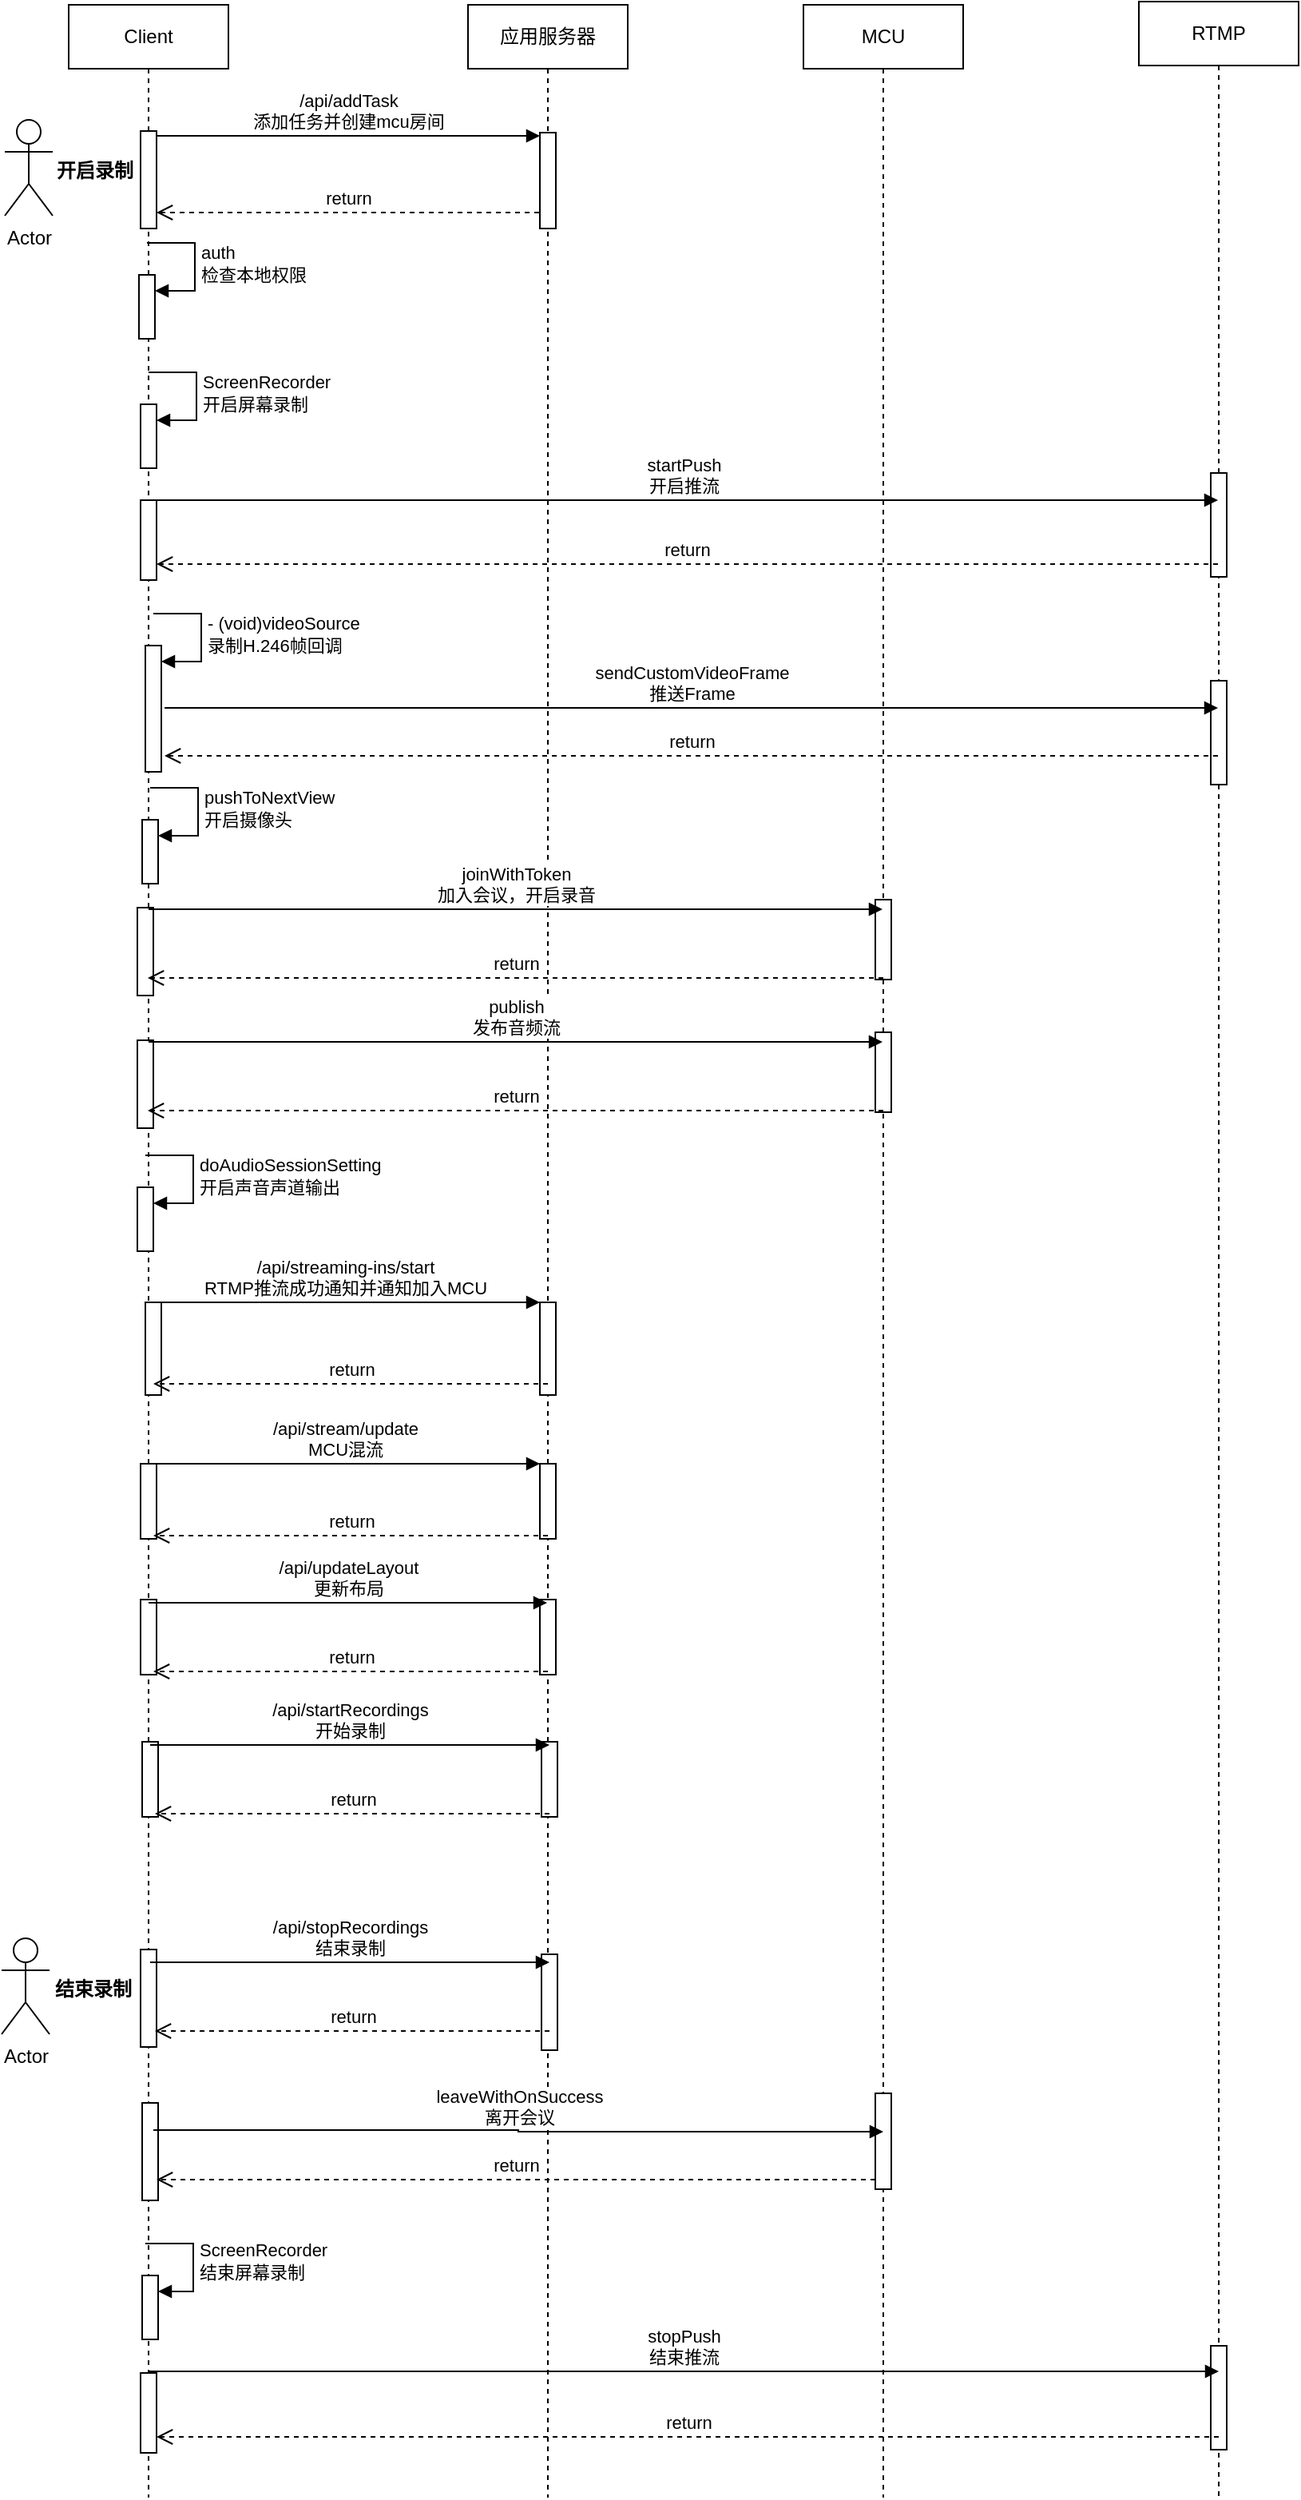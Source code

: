 <mxfile version="20.8.23" type="github">
  <diagram name="第 1 页" id="3knQd7_0YnTqYWBn_riS">
    <mxGraphModel dx="1234" dy="811" grid="1" gridSize="10" guides="1" tooltips="1" connect="1" arrows="1" fold="1" page="1" pageScale="1" pageWidth="827" pageHeight="1169" math="0" shadow="0">
      <root>
        <mxCell id="0" />
        <mxCell id="1" parent="0" />
        <mxCell id="4Auk5r_xnTWkd683R-m--1" value="Client" style="shape=umlLifeline;perimeter=lifelinePerimeter;whiteSpace=wrap;html=1;container=1;dropTarget=0;collapsible=0;recursiveResize=0;outlineConnect=0;portConstraint=eastwest;newEdgeStyle={&quot;edgeStyle&quot;:&quot;elbowEdgeStyle&quot;,&quot;elbow&quot;:&quot;vertical&quot;,&quot;curved&quot;:0,&quot;rounded&quot;:0};" vertex="1" parent="1">
          <mxGeometry x="100" y="40" width="100" height="1560" as="geometry" />
        </mxCell>
        <mxCell id="4Auk5r_xnTWkd683R-m--10" value="" style="html=1;points=[];perimeter=orthogonalPerimeter;outlineConnect=0;targetShapes=umlLifeline;portConstraint=eastwest;newEdgeStyle={&quot;edgeStyle&quot;:&quot;elbowEdgeStyle&quot;,&quot;elbow&quot;:&quot;vertical&quot;,&quot;curved&quot;:0,&quot;rounded&quot;:0};" vertex="1" parent="4Auk5r_xnTWkd683R-m--1">
          <mxGeometry x="45" y="79" width="10" height="61" as="geometry" />
        </mxCell>
        <mxCell id="4Auk5r_xnTWkd683R-m--19" value="" style="html=1;points=[];perimeter=orthogonalPerimeter;outlineConnect=0;targetShapes=umlLifeline;portConstraint=eastwest;newEdgeStyle={&quot;edgeStyle&quot;:&quot;elbowEdgeStyle&quot;,&quot;elbow&quot;:&quot;vertical&quot;,&quot;curved&quot;:0,&quot;rounded&quot;:0};" vertex="1" parent="4Auk5r_xnTWkd683R-m--1">
          <mxGeometry x="44" y="169" width="10" height="40" as="geometry" />
        </mxCell>
        <mxCell id="4Auk5r_xnTWkd683R-m--20" value="auth&lt;br&gt;检查本地权限" style="html=1;align=left;spacingLeft=2;endArrow=block;rounded=0;edgeStyle=orthogonalEdgeStyle;curved=0;rounded=0;" edge="1" target="4Auk5r_xnTWkd683R-m--19" parent="4Auk5r_xnTWkd683R-m--1">
          <mxGeometry relative="1" as="geometry">
            <mxPoint x="49" y="149" as="sourcePoint" />
            <Array as="points">
              <mxPoint x="79" y="179" />
            </Array>
          </mxGeometry>
        </mxCell>
        <mxCell id="4Auk5r_xnTWkd683R-m--24" value="" style="html=1;points=[];perimeter=orthogonalPerimeter;outlineConnect=0;targetShapes=umlLifeline;portConstraint=eastwest;newEdgeStyle={&quot;edgeStyle&quot;:&quot;elbowEdgeStyle&quot;,&quot;elbow&quot;:&quot;vertical&quot;,&quot;curved&quot;:0,&quot;rounded&quot;:0};" vertex="1" parent="4Auk5r_xnTWkd683R-m--1">
          <mxGeometry x="45" y="250" width="10" height="40" as="geometry" />
        </mxCell>
        <mxCell id="4Auk5r_xnTWkd683R-m--25" value="ScreenRecorder&lt;br&gt;开启屏幕录制" style="html=1;align=left;spacingLeft=2;endArrow=block;rounded=0;edgeStyle=orthogonalEdgeStyle;curved=0;rounded=0;" edge="1" target="4Auk5r_xnTWkd683R-m--24" parent="4Auk5r_xnTWkd683R-m--1">
          <mxGeometry relative="1" as="geometry">
            <mxPoint x="50" y="230" as="sourcePoint" />
            <Array as="points">
              <mxPoint x="80" y="260" />
            </Array>
          </mxGeometry>
        </mxCell>
        <mxCell id="4Auk5r_xnTWkd683R-m--26" value="" style="html=1;points=[];perimeter=orthogonalPerimeter;outlineConnect=0;targetShapes=umlLifeline;portConstraint=eastwest;newEdgeStyle={&quot;edgeStyle&quot;:&quot;elbowEdgeStyle&quot;,&quot;elbow&quot;:&quot;vertical&quot;,&quot;curved&quot;:0,&quot;rounded&quot;:0};" vertex="1" parent="4Auk5r_xnTWkd683R-m--1">
          <mxGeometry x="45" y="310" width="10" height="50" as="geometry" />
        </mxCell>
        <mxCell id="4Auk5r_xnTWkd683R-m--35" value="" style="html=1;points=[];perimeter=orthogonalPerimeter;outlineConnect=0;targetShapes=umlLifeline;portConstraint=eastwest;newEdgeStyle={&quot;edgeStyle&quot;:&quot;elbowEdgeStyle&quot;,&quot;elbow&quot;:&quot;vertical&quot;,&quot;curved&quot;:0,&quot;rounded&quot;:0};" vertex="1" parent="4Auk5r_xnTWkd683R-m--1">
          <mxGeometry x="48" y="401" width="10" height="79" as="geometry" />
        </mxCell>
        <mxCell id="4Auk5r_xnTWkd683R-m--36" value="- (void)videoSource&lt;br&gt;录制H.246帧回调" style="html=1;align=left;spacingLeft=2;endArrow=block;rounded=0;edgeStyle=orthogonalEdgeStyle;curved=0;rounded=0;" edge="1" target="4Auk5r_xnTWkd683R-m--35" parent="4Auk5r_xnTWkd683R-m--1">
          <mxGeometry relative="1" as="geometry">
            <mxPoint x="53" y="381" as="sourcePoint" />
            <Array as="points">
              <mxPoint x="83" y="411" />
            </Array>
          </mxGeometry>
        </mxCell>
        <mxCell id="4Auk5r_xnTWkd683R-m--39" value="" style="html=1;points=[];perimeter=orthogonalPerimeter;outlineConnect=0;targetShapes=umlLifeline;portConstraint=eastwest;newEdgeStyle={&quot;edgeStyle&quot;:&quot;elbowEdgeStyle&quot;,&quot;elbow&quot;:&quot;vertical&quot;,&quot;curved&quot;:0,&quot;rounded&quot;:0};" vertex="1" parent="4Auk5r_xnTWkd683R-m--1">
          <mxGeometry x="46" y="510" width="10" height="40" as="geometry" />
        </mxCell>
        <mxCell id="4Auk5r_xnTWkd683R-m--40" value="pushToNextView&lt;br&gt;开启摄像头" style="html=1;align=left;spacingLeft=2;endArrow=block;rounded=0;edgeStyle=orthogonalEdgeStyle;curved=0;rounded=0;" edge="1" parent="4Auk5r_xnTWkd683R-m--1">
          <mxGeometry relative="1" as="geometry">
            <mxPoint x="51" y="490" as="sourcePoint" />
            <Array as="points">
              <mxPoint x="81" y="520" />
            </Array>
            <mxPoint x="56" y="520" as="targetPoint" />
          </mxGeometry>
        </mxCell>
        <mxCell id="4Auk5r_xnTWkd683R-m--42" value="" style="html=1;points=[];perimeter=orthogonalPerimeter;outlineConnect=0;targetShapes=umlLifeline;portConstraint=eastwest;newEdgeStyle={&quot;edgeStyle&quot;:&quot;elbowEdgeStyle&quot;,&quot;elbow&quot;:&quot;vertical&quot;,&quot;curved&quot;:0,&quot;rounded&quot;:0};" vertex="1" parent="4Auk5r_xnTWkd683R-m--1">
          <mxGeometry x="43" y="565" width="10" height="55" as="geometry" />
        </mxCell>
        <mxCell id="4Auk5r_xnTWkd683R-m--60" value="" style="html=1;points=[];perimeter=orthogonalPerimeter;outlineConnect=0;targetShapes=umlLifeline;portConstraint=eastwest;newEdgeStyle={&quot;edgeStyle&quot;:&quot;elbowEdgeStyle&quot;,&quot;elbow&quot;:&quot;vertical&quot;,&quot;curved&quot;:0,&quot;rounded&quot;:0};" vertex="1" parent="4Auk5r_xnTWkd683R-m--1">
          <mxGeometry x="45" y="913" width="10" height="47" as="geometry" />
        </mxCell>
        <mxCell id="4Auk5r_xnTWkd683R-m--66" value="" style="html=1;points=[];perimeter=orthogonalPerimeter;outlineConnect=0;targetShapes=umlLifeline;portConstraint=eastwest;newEdgeStyle={&quot;edgeStyle&quot;:&quot;elbowEdgeStyle&quot;,&quot;elbow&quot;:&quot;vertical&quot;,&quot;curved&quot;:0,&quot;rounded&quot;:0};" vertex="1" parent="4Auk5r_xnTWkd683R-m--1">
          <mxGeometry x="43" y="740" width="10" height="40" as="geometry" />
        </mxCell>
        <mxCell id="4Auk5r_xnTWkd683R-m--67" value="doAudioSessionSetting&lt;br&gt;开启声音声道输出" style="html=1;align=left;spacingLeft=2;endArrow=block;rounded=0;edgeStyle=orthogonalEdgeStyle;curved=0;rounded=0;" edge="1" target="4Auk5r_xnTWkd683R-m--66" parent="4Auk5r_xnTWkd683R-m--1">
          <mxGeometry relative="1" as="geometry">
            <mxPoint x="48" y="720" as="sourcePoint" />
            <Array as="points">
              <mxPoint x="78" y="750" />
            </Array>
          </mxGeometry>
        </mxCell>
        <mxCell id="4Auk5r_xnTWkd683R-m--68" value="" style="html=1;points=[];perimeter=orthogonalPerimeter;outlineConnect=0;targetShapes=umlLifeline;portConstraint=eastwest;newEdgeStyle={&quot;edgeStyle&quot;:&quot;elbowEdgeStyle&quot;,&quot;elbow&quot;:&quot;vertical&quot;,&quot;curved&quot;:0,&quot;rounded&quot;:0};" vertex="1" parent="4Auk5r_xnTWkd683R-m--1">
          <mxGeometry x="48" y="812" width="10" height="58" as="geometry" />
        </mxCell>
        <mxCell id="4Auk5r_xnTWkd683R-m--98" value="" style="html=1;points=[];perimeter=orthogonalPerimeter;outlineConnect=0;targetShapes=umlLifeline;portConstraint=eastwest;newEdgeStyle={&quot;edgeStyle&quot;:&quot;elbowEdgeStyle&quot;,&quot;elbow&quot;:&quot;vertical&quot;,&quot;curved&quot;:0,&quot;rounded&quot;:0};" vertex="1" parent="4Auk5r_xnTWkd683R-m--1">
          <mxGeometry x="45" y="1217" width="10" height="61" as="geometry" />
        </mxCell>
        <mxCell id="4Auk5r_xnTWkd683R-m--99" value="Actor" style="shape=umlActor;verticalLabelPosition=bottom;verticalAlign=top;html=1;" vertex="1" parent="4Auk5r_xnTWkd683R-m--1">
          <mxGeometry x="-42" y="1210" width="30" height="60" as="geometry" />
        </mxCell>
        <mxCell id="4Auk5r_xnTWkd683R-m--100" value="结束录制" style="text;align=center;fontStyle=1;verticalAlign=middle;spacingLeft=3;spacingRight=3;strokeColor=none;rotatable=0;points=[[0,0.5],[1,0.5]];portConstraint=eastwest;" vertex="1" parent="4Auk5r_xnTWkd683R-m--1">
          <mxGeometry x="-11" y="1228" width="53" height="26" as="geometry" />
        </mxCell>
        <mxCell id="4Auk5r_xnTWkd683R-m--118" value="" style="html=1;points=[];perimeter=orthogonalPerimeter;outlineConnect=0;targetShapes=umlLifeline;portConstraint=eastwest;newEdgeStyle={&quot;edgeStyle&quot;:&quot;elbowEdgeStyle&quot;,&quot;elbow&quot;:&quot;vertical&quot;,&quot;curved&quot;:0,&quot;rounded&quot;:0};" vertex="1" parent="4Auk5r_xnTWkd683R-m--1">
          <mxGeometry x="46" y="1421" width="10" height="40" as="geometry" />
        </mxCell>
        <mxCell id="4Auk5r_xnTWkd683R-m--119" value="ScreenRecorder&lt;br style=&quot;border-color: var(--border-color);&quot;&gt;结束屏幕录制" style="html=1;align=left;spacingLeft=2;endArrow=block;rounded=0;edgeStyle=orthogonalEdgeStyle;curved=0;rounded=0;" edge="1" target="4Auk5r_xnTWkd683R-m--118" parent="4Auk5r_xnTWkd683R-m--1">
          <mxGeometry relative="1" as="geometry">
            <mxPoint x="48" y="1401" as="sourcePoint" />
            <Array as="points">
              <mxPoint x="78" y="1431" />
            </Array>
          </mxGeometry>
        </mxCell>
        <mxCell id="4Auk5r_xnTWkd683R-m--2" value="应用服务器" style="shape=umlLifeline;perimeter=lifelinePerimeter;whiteSpace=wrap;html=1;container=1;dropTarget=0;collapsible=0;recursiveResize=0;outlineConnect=0;portConstraint=eastwest;newEdgeStyle={&quot;edgeStyle&quot;:&quot;elbowEdgeStyle&quot;,&quot;elbow&quot;:&quot;vertical&quot;,&quot;curved&quot;:0,&quot;rounded&quot;:0};" vertex="1" parent="1">
          <mxGeometry x="350" y="40" width="100" height="1560" as="geometry" />
        </mxCell>
        <mxCell id="4Auk5r_xnTWkd683R-m--15" value="" style="html=1;points=[];perimeter=orthogonalPerimeter;outlineConnect=0;targetShapes=umlLifeline;portConstraint=eastwest;newEdgeStyle={&quot;edgeStyle&quot;:&quot;elbowEdgeStyle&quot;,&quot;elbow&quot;:&quot;vertical&quot;,&quot;curved&quot;:0,&quot;rounded&quot;:0};" vertex="1" parent="4Auk5r_xnTWkd683R-m--2">
          <mxGeometry x="45" y="80" width="10" height="60" as="geometry" />
        </mxCell>
        <mxCell id="4Auk5r_xnTWkd683R-m--61" value="" style="html=1;points=[];perimeter=orthogonalPerimeter;outlineConnect=0;targetShapes=umlLifeline;portConstraint=eastwest;newEdgeStyle={&quot;edgeStyle&quot;:&quot;elbowEdgeStyle&quot;,&quot;elbow&quot;:&quot;vertical&quot;,&quot;curved&quot;:0,&quot;rounded&quot;:0};" vertex="1" parent="4Auk5r_xnTWkd683R-m--2">
          <mxGeometry x="45" y="913" width="10" height="47" as="geometry" />
        </mxCell>
        <mxCell id="4Auk5r_xnTWkd683R-m--70" value="" style="html=1;points=[];perimeter=orthogonalPerimeter;outlineConnect=0;targetShapes=umlLifeline;portConstraint=eastwest;newEdgeStyle={&quot;edgeStyle&quot;:&quot;elbowEdgeStyle&quot;,&quot;elbow&quot;:&quot;vertical&quot;,&quot;curved&quot;:0,&quot;rounded&quot;:0};" vertex="1" parent="4Auk5r_xnTWkd683R-m--2">
          <mxGeometry x="45" y="812" width="10" height="58" as="geometry" />
        </mxCell>
        <mxCell id="4Auk5r_xnTWkd683R-m--3" value="RTMP" style="shape=umlLifeline;perimeter=lifelinePerimeter;whiteSpace=wrap;html=1;container=1;dropTarget=0;collapsible=0;recursiveResize=0;outlineConnect=0;portConstraint=eastwest;newEdgeStyle={&quot;edgeStyle&quot;:&quot;elbowEdgeStyle&quot;,&quot;elbow&quot;:&quot;vertical&quot;,&quot;curved&quot;:0,&quot;rounded&quot;:0};" vertex="1" parent="1">
          <mxGeometry x="770" y="38" width="100" height="1562" as="geometry" />
        </mxCell>
        <mxCell id="4Auk5r_xnTWkd683R-m--33" value="" style="html=1;points=[];perimeter=orthogonalPerimeter;outlineConnect=0;targetShapes=umlLifeline;portConstraint=eastwest;newEdgeStyle={&quot;edgeStyle&quot;:&quot;elbowEdgeStyle&quot;,&quot;elbow&quot;:&quot;vertical&quot;,&quot;curved&quot;:0,&quot;rounded&quot;:0};" vertex="1" parent="4Auk5r_xnTWkd683R-m--3">
          <mxGeometry x="45" y="295" width="10" height="65" as="geometry" />
        </mxCell>
        <mxCell id="4Auk5r_xnTWkd683R-m--38" value="" style="html=1;points=[];perimeter=orthogonalPerimeter;outlineConnect=0;targetShapes=umlLifeline;portConstraint=eastwest;newEdgeStyle={&quot;edgeStyle&quot;:&quot;elbowEdgeStyle&quot;,&quot;elbow&quot;:&quot;vertical&quot;,&quot;curved&quot;:0,&quot;rounded&quot;:0};" vertex="1" parent="4Auk5r_xnTWkd683R-m--3">
          <mxGeometry x="45" y="425" width="10" height="65" as="geometry" />
        </mxCell>
        <mxCell id="4Auk5r_xnTWkd683R-m--4" value="Actor" style="shape=umlActor;verticalLabelPosition=bottom;verticalAlign=top;html=1;" vertex="1" parent="1">
          <mxGeometry x="60" y="112" width="30" height="60" as="geometry" />
        </mxCell>
        <mxCell id="4Auk5r_xnTWkd683R-m--12" value="/api/addTask&lt;br&gt;添加任务并创建mcu房间" style="html=1;verticalAlign=bottom;endArrow=block;edgeStyle=elbowEdgeStyle;elbow=vertical;curved=0;rounded=0;" edge="1" parent="1">
          <mxGeometry width="80" relative="1" as="geometry">
            <mxPoint x="155" y="122" as="sourcePoint" />
            <mxPoint x="395" y="122" as="targetPoint" />
          </mxGeometry>
        </mxCell>
        <mxCell id="4Auk5r_xnTWkd683R-m--16" value="return" style="html=1;verticalAlign=bottom;endArrow=open;dashed=1;endSize=8;edgeStyle=elbowEdgeStyle;elbow=vertical;curved=0;rounded=0;" edge="1" parent="1">
          <mxGeometry relative="1" as="geometry">
            <mxPoint x="394.5" y="170" as="sourcePoint" />
            <mxPoint x="155" y="170" as="targetPoint" />
          </mxGeometry>
        </mxCell>
        <mxCell id="4Auk5r_xnTWkd683R-m--30" value="startPush&lt;br&gt;开启推流" style="html=1;verticalAlign=bottom;endArrow=block;edgeStyle=elbowEdgeStyle;elbow=vertical;curved=0;rounded=0;" edge="1" parent="1" target="4Auk5r_xnTWkd683R-m--3">
          <mxGeometry width="80" relative="1" as="geometry">
            <mxPoint x="150" y="350" as="sourcePoint" />
            <mxPoint x="230" y="350" as="targetPoint" />
          </mxGeometry>
        </mxCell>
        <mxCell id="4Auk5r_xnTWkd683R-m--34" value="return" style="html=1;verticalAlign=bottom;endArrow=open;dashed=1;endSize=8;edgeStyle=elbowEdgeStyle;elbow=vertical;curved=0;rounded=0;" edge="1" parent="1" source="4Auk5r_xnTWkd683R-m--3">
          <mxGeometry relative="1" as="geometry">
            <mxPoint x="630" y="390" as="sourcePoint" />
            <mxPoint x="155" y="390" as="targetPoint" />
          </mxGeometry>
        </mxCell>
        <mxCell id="4Auk5r_xnTWkd683R-m--37" value="sendCustomVideoFrame&lt;br&gt;推送Frame" style="html=1;verticalAlign=bottom;endArrow=block;edgeStyle=elbowEdgeStyle;elbow=vertical;curved=0;rounded=0;" edge="1" parent="1" target="4Auk5r_xnTWkd683R-m--3">
          <mxGeometry width="80" relative="1" as="geometry">
            <mxPoint x="160" y="480" as="sourcePoint" />
            <mxPoint x="240" y="480" as="targetPoint" />
          </mxGeometry>
        </mxCell>
        <mxCell id="4Auk5r_xnTWkd683R-m--41" value="MCU" style="shape=umlLifeline;perimeter=lifelinePerimeter;whiteSpace=wrap;html=1;container=1;dropTarget=0;collapsible=0;recursiveResize=0;outlineConnect=0;portConstraint=eastwest;newEdgeStyle={&quot;edgeStyle&quot;:&quot;elbowEdgeStyle&quot;,&quot;elbow&quot;:&quot;vertical&quot;,&quot;curved&quot;:0,&quot;rounded&quot;:0};" vertex="1" parent="1">
          <mxGeometry x="560" y="40" width="100" height="1560" as="geometry" />
        </mxCell>
        <mxCell id="4Auk5r_xnTWkd683R-m--45" value="" style="html=1;points=[];perimeter=orthogonalPerimeter;outlineConnect=0;targetShapes=umlLifeline;portConstraint=eastwest;newEdgeStyle={&quot;edgeStyle&quot;:&quot;elbowEdgeStyle&quot;,&quot;elbow&quot;:&quot;vertical&quot;,&quot;curved&quot;:0,&quot;rounded&quot;:0};" vertex="1" parent="4Auk5r_xnTWkd683R-m--41">
          <mxGeometry x="45" y="560" width="10" height="50" as="geometry" />
        </mxCell>
        <mxCell id="4Auk5r_xnTWkd683R-m--114" value="" style="html=1;points=[];perimeter=orthogonalPerimeter;outlineConnect=0;targetShapes=umlLifeline;portConstraint=eastwest;newEdgeStyle={&quot;edgeStyle&quot;:&quot;elbowEdgeStyle&quot;,&quot;elbow&quot;:&quot;vertical&quot;,&quot;curved&quot;:0,&quot;rounded&quot;:0};" vertex="1" parent="4Auk5r_xnTWkd683R-m--41">
          <mxGeometry x="45" y="1307" width="10" height="60" as="geometry" />
        </mxCell>
        <mxCell id="4Auk5r_xnTWkd683R-m--44" value="joinWithToken&lt;br style=&quot;border-color: var(--border-color); text-align: left;&quot;&gt;&lt;span style=&quot;text-align: left;&quot;&gt;加入会议，开启录音&lt;/span&gt;" style="html=1;verticalAlign=bottom;endArrow=block;edgeStyle=elbowEdgeStyle;elbow=vertical;curved=0;rounded=0;" edge="1" parent="1">
          <mxGeometry width="80" relative="1" as="geometry">
            <mxPoint x="150" y="606" as="sourcePoint" />
            <mxPoint x="609.5" y="606" as="targetPoint" />
          </mxGeometry>
        </mxCell>
        <mxCell id="4Auk5r_xnTWkd683R-m--46" value="return" style="html=1;verticalAlign=bottom;endArrow=open;dashed=1;endSize=8;edgeStyle=elbowEdgeStyle;elbow=vertical;curved=0;rounded=0;" edge="1" parent="1">
          <mxGeometry relative="1" as="geometry">
            <mxPoint x="610" y="649" as="sourcePoint" />
            <mxPoint x="149.5" y="649" as="targetPoint" />
          </mxGeometry>
        </mxCell>
        <mxCell id="4Auk5r_xnTWkd683R-m--53" value="" style="html=1;points=[];perimeter=orthogonalPerimeter;outlineConnect=0;targetShapes=umlLifeline;portConstraint=eastwest;newEdgeStyle={&quot;edgeStyle&quot;:&quot;elbowEdgeStyle&quot;,&quot;elbow&quot;:&quot;vertical&quot;,&quot;curved&quot;:0,&quot;rounded&quot;:0};" vertex="1" parent="1">
          <mxGeometry x="143" y="688" width="10" height="55" as="geometry" />
        </mxCell>
        <mxCell id="4Auk5r_xnTWkd683R-m--54" value="" style="html=1;points=[];perimeter=orthogonalPerimeter;outlineConnect=0;targetShapes=umlLifeline;portConstraint=eastwest;newEdgeStyle={&quot;edgeStyle&quot;:&quot;elbowEdgeStyle&quot;,&quot;elbow&quot;:&quot;vertical&quot;,&quot;curved&quot;:0,&quot;rounded&quot;:0};" vertex="1" parent="1">
          <mxGeometry x="605" y="683" width="10" height="50" as="geometry" />
        </mxCell>
        <mxCell id="4Auk5r_xnTWkd683R-m--55" value="publish&lt;br style=&quot;border-color: var(--border-color); text-align: left;&quot;&gt;&lt;span style=&quot;text-align: left;&quot;&gt;发布音频流&lt;/span&gt;" style="html=1;verticalAlign=bottom;endArrow=block;edgeStyle=elbowEdgeStyle;elbow=vertical;curved=0;rounded=0;" edge="1" parent="1">
          <mxGeometry width="80" relative="1" as="geometry">
            <mxPoint x="150" y="689" as="sourcePoint" />
            <mxPoint x="609.5" y="689" as="targetPoint" />
          </mxGeometry>
        </mxCell>
        <mxCell id="4Auk5r_xnTWkd683R-m--56" value="return" style="html=1;verticalAlign=bottom;endArrow=open;dashed=1;endSize=8;edgeStyle=elbowEdgeStyle;elbow=vertical;curved=0;rounded=0;" edge="1" parent="1">
          <mxGeometry relative="1" as="geometry">
            <mxPoint x="610" y="732" as="sourcePoint" />
            <mxPoint x="149.5" y="732" as="targetPoint" />
          </mxGeometry>
        </mxCell>
        <mxCell id="4Auk5r_xnTWkd683R-m--63" value="/api/stream/update&lt;br&gt;MCU混流" style="html=1;verticalAlign=bottom;endArrow=block;edgeStyle=elbowEdgeStyle;elbow=vertical;curved=0;rounded=0;" edge="1" parent="1" target="4Auk5r_xnTWkd683R-m--61">
          <mxGeometry width="80" relative="1" as="geometry">
            <mxPoint x="150" y="953" as="sourcePoint" />
            <mxPoint x="230" y="953" as="targetPoint" />
          </mxGeometry>
        </mxCell>
        <mxCell id="4Auk5r_xnTWkd683R-m--65" value="return" style="html=1;verticalAlign=bottom;endArrow=open;dashed=1;endSize=8;edgeStyle=elbowEdgeStyle;elbow=vertical;curved=0;rounded=0;" edge="1" parent="1">
          <mxGeometry relative="1" as="geometry">
            <mxPoint x="400" y="998" as="sourcePoint" />
            <mxPoint x="153" y="998" as="targetPoint" />
          </mxGeometry>
        </mxCell>
        <mxCell id="4Auk5r_xnTWkd683R-m--69" value="/api/streaming-ins/start&lt;br&gt;RTMP推流成功通知并通知加入MCU" style="html=1;verticalAlign=bottom;endArrow=block;edgeStyle=elbowEdgeStyle;elbow=vertical;curved=0;rounded=0;" edge="1" parent="1" target="4Auk5r_xnTWkd683R-m--70">
          <mxGeometry width="80" relative="1" as="geometry">
            <mxPoint x="150" y="852" as="sourcePoint" />
            <mxPoint x="230" y="852" as="targetPoint" />
          </mxGeometry>
        </mxCell>
        <mxCell id="4Auk5r_xnTWkd683R-m--71" value="return" style="html=1;verticalAlign=bottom;endArrow=open;dashed=1;endSize=8;edgeStyle=elbowEdgeStyle;elbow=vertical;curved=0;rounded=0;" edge="1" parent="1">
          <mxGeometry relative="1" as="geometry">
            <mxPoint x="400" y="903" as="sourcePoint" />
            <mxPoint x="153" y="903" as="targetPoint" />
          </mxGeometry>
        </mxCell>
        <mxCell id="4Auk5r_xnTWkd683R-m--76" value="" style="html=1;points=[];perimeter=orthogonalPerimeter;outlineConnect=0;targetShapes=umlLifeline;portConstraint=eastwest;newEdgeStyle={&quot;edgeStyle&quot;:&quot;elbowEdgeStyle&quot;,&quot;elbow&quot;:&quot;vertical&quot;,&quot;curved&quot;:0,&quot;rounded&quot;:0};" vertex="1" parent="1">
          <mxGeometry x="145" y="1038" width="10" height="47" as="geometry" />
        </mxCell>
        <mxCell id="4Auk5r_xnTWkd683R-m--77" value="" style="html=1;points=[];perimeter=orthogonalPerimeter;outlineConnect=0;targetShapes=umlLifeline;portConstraint=eastwest;newEdgeStyle={&quot;edgeStyle&quot;:&quot;elbowEdgeStyle&quot;,&quot;elbow&quot;:&quot;vertical&quot;,&quot;curved&quot;:0,&quot;rounded&quot;:0};" vertex="1" parent="1">
          <mxGeometry x="395" y="1038" width="10" height="47" as="geometry" />
        </mxCell>
        <mxCell id="4Auk5r_xnTWkd683R-m--79" value="return" style="html=1;verticalAlign=bottom;endArrow=open;dashed=1;endSize=8;edgeStyle=elbowEdgeStyle;elbow=vertical;curved=0;rounded=0;" edge="1" parent="1">
          <mxGeometry relative="1" as="geometry">
            <mxPoint x="400" y="1083" as="sourcePoint" />
            <mxPoint x="153" y="1083" as="targetPoint" />
          </mxGeometry>
        </mxCell>
        <mxCell id="4Auk5r_xnTWkd683R-m--80" value="/api/updateLayout&lt;br style=&quot;border-color: var(--border-color);&quot;&gt;更新布局" style="html=1;verticalAlign=bottom;endArrow=block;edgeStyle=elbowEdgeStyle;elbow=vertical;curved=0;rounded=0;" edge="1" parent="1" target="4Auk5r_xnTWkd683R-m--2">
          <mxGeometry width="80" relative="1" as="geometry">
            <mxPoint x="150" y="1040" as="sourcePoint" />
            <mxPoint x="230" y="1040" as="targetPoint" />
          </mxGeometry>
        </mxCell>
        <mxCell id="4Auk5r_xnTWkd683R-m--85" value="" style="html=1;points=[];perimeter=orthogonalPerimeter;outlineConnect=0;targetShapes=umlLifeline;portConstraint=eastwest;newEdgeStyle={&quot;edgeStyle&quot;:&quot;elbowEdgeStyle&quot;,&quot;elbow&quot;:&quot;vertical&quot;,&quot;curved&quot;:0,&quot;rounded&quot;:0};" vertex="1" parent="1">
          <mxGeometry x="146" y="1127" width="10" height="47" as="geometry" />
        </mxCell>
        <mxCell id="4Auk5r_xnTWkd683R-m--86" value="" style="html=1;points=[];perimeter=orthogonalPerimeter;outlineConnect=0;targetShapes=umlLifeline;portConstraint=eastwest;newEdgeStyle={&quot;edgeStyle&quot;:&quot;elbowEdgeStyle&quot;,&quot;elbow&quot;:&quot;vertical&quot;,&quot;curved&quot;:0,&quot;rounded&quot;:0};" vertex="1" parent="1">
          <mxGeometry x="396" y="1127" width="10" height="47" as="geometry" />
        </mxCell>
        <mxCell id="4Auk5r_xnTWkd683R-m--87" value="return" style="html=1;verticalAlign=bottom;endArrow=open;dashed=1;endSize=8;edgeStyle=elbowEdgeStyle;elbow=vertical;curved=0;rounded=0;" edge="1" parent="1">
          <mxGeometry relative="1" as="geometry">
            <mxPoint x="401" y="1172" as="sourcePoint" />
            <mxPoint x="154" y="1172" as="targetPoint" />
          </mxGeometry>
        </mxCell>
        <mxCell id="4Auk5r_xnTWkd683R-m--88" value="/api/startRecordings&lt;br style=&quot;border-color: var(--border-color);&quot;&gt;开始录制" style="html=1;verticalAlign=bottom;endArrow=block;edgeStyle=elbowEdgeStyle;elbow=horizontal;curved=0;rounded=0;" edge="1" parent="1">
          <mxGeometry width="80" relative="1" as="geometry">
            <mxPoint x="151" y="1129" as="sourcePoint" />
            <mxPoint x="401" y="1129" as="targetPoint" />
          </mxGeometry>
        </mxCell>
        <mxCell id="4Auk5r_xnTWkd683R-m--91" value="return" style="html=1;verticalAlign=bottom;endArrow=open;dashed=1;endSize=8;edgeStyle=elbowEdgeStyle;elbow=vertical;curved=0;rounded=0;" edge="1" parent="1" source="4Auk5r_xnTWkd683R-m--3">
          <mxGeometry relative="1" as="geometry">
            <mxPoint x="240" y="510" as="sourcePoint" />
            <mxPoint x="160" y="510" as="targetPoint" />
          </mxGeometry>
        </mxCell>
        <mxCell id="4Auk5r_xnTWkd683R-m--93" value="开启录制" style="text;align=center;fontStyle=1;verticalAlign=middle;spacingLeft=3;spacingRight=3;strokeColor=none;rotatable=0;points=[[0,0.5],[1,0.5]];portConstraint=eastwest;" vertex="1" parent="1">
          <mxGeometry x="90" y="130" width="53" height="26" as="geometry" />
        </mxCell>
        <mxCell id="4Auk5r_xnTWkd683R-m--102" value="" style="html=1;points=[];perimeter=orthogonalPerimeter;outlineConnect=0;targetShapes=umlLifeline;portConstraint=eastwest;newEdgeStyle={&quot;edgeStyle&quot;:&quot;elbowEdgeStyle&quot;,&quot;elbow&quot;:&quot;vertical&quot;,&quot;curved&quot;:0,&quot;rounded&quot;:0};" vertex="1" parent="1">
          <mxGeometry x="396" y="1260" width="10" height="60" as="geometry" />
        </mxCell>
        <mxCell id="4Auk5r_xnTWkd683R-m--103" value="return" style="html=1;verticalAlign=bottom;endArrow=open;dashed=1;endSize=8;edgeStyle=elbowEdgeStyle;elbow=vertical;curved=0;rounded=0;" edge="1" parent="1">
          <mxGeometry relative="1" as="geometry">
            <mxPoint x="401" y="1308" as="sourcePoint" />
            <mxPoint x="154" y="1308" as="targetPoint" />
          </mxGeometry>
        </mxCell>
        <mxCell id="4Auk5r_xnTWkd683R-m--104" value="/api/stopRecordings&lt;br style=&quot;border-color: var(--border-color);&quot;&gt;结束录制" style="html=1;verticalAlign=bottom;endArrow=block;edgeStyle=elbowEdgeStyle;elbow=horizontal;curved=0;rounded=0;" edge="1" parent="1">
          <mxGeometry width="80" relative="1" as="geometry">
            <mxPoint x="151" y="1265" as="sourcePoint" />
            <mxPoint x="401" y="1265" as="targetPoint" />
          </mxGeometry>
        </mxCell>
        <mxCell id="4Auk5r_xnTWkd683R-m--113" value="" style="html=1;points=[];perimeter=orthogonalPerimeter;outlineConnect=0;targetShapes=umlLifeline;portConstraint=eastwest;newEdgeStyle={&quot;edgeStyle&quot;:&quot;elbowEdgeStyle&quot;,&quot;elbow&quot;:&quot;vertical&quot;,&quot;curved&quot;:0,&quot;rounded&quot;:0};" vertex="1" parent="1">
          <mxGeometry x="146" y="1353" width="10" height="61" as="geometry" />
        </mxCell>
        <mxCell id="4Auk5r_xnTWkd683R-m--115" value="return" style="html=1;verticalAlign=bottom;endArrow=open;dashed=1;endSize=8;edgeStyle=elbowEdgeStyle;elbow=vertical;curved=0;rounded=0;" edge="1" parent="1" source="4Auk5r_xnTWkd683R-m--114">
          <mxGeometry relative="1" as="geometry">
            <mxPoint x="402" y="1401" as="sourcePoint" />
            <mxPoint x="155" y="1401" as="targetPoint" />
          </mxGeometry>
        </mxCell>
        <mxCell id="4Auk5r_xnTWkd683R-m--117" value="leaveWithOnSuccess&lt;br style=&quot;border-color: var(--border-color);&quot;&gt;离开会议" style="html=1;verticalAlign=bottom;endArrow=block;edgeStyle=elbowEdgeStyle;elbow=horizontal;curved=0;rounded=0;" edge="1" parent="1">
          <mxGeometry width="80" relative="1" as="geometry">
            <mxPoint x="153" y="1370" as="sourcePoint" />
            <mxPoint x="610" y="1371" as="targetPoint" />
          </mxGeometry>
        </mxCell>
        <mxCell id="4Auk5r_xnTWkd683R-m--120" value="" style="html=1;points=[];perimeter=orthogonalPerimeter;outlineConnect=0;targetShapes=umlLifeline;portConstraint=eastwest;newEdgeStyle={&quot;edgeStyle&quot;:&quot;elbowEdgeStyle&quot;,&quot;elbow&quot;:&quot;vertical&quot;,&quot;curved&quot;:0,&quot;rounded&quot;:0};" vertex="1" parent="1">
          <mxGeometry x="145" y="1522" width="10" height="50" as="geometry" />
        </mxCell>
        <mxCell id="4Auk5r_xnTWkd683R-m--121" value="" style="html=1;points=[];perimeter=orthogonalPerimeter;outlineConnect=0;targetShapes=umlLifeline;portConstraint=eastwest;newEdgeStyle={&quot;edgeStyle&quot;:&quot;elbowEdgeStyle&quot;,&quot;elbow&quot;:&quot;vertical&quot;,&quot;curved&quot;:0,&quot;rounded&quot;:0};" vertex="1" parent="1">
          <mxGeometry x="815" y="1505" width="10" height="65" as="geometry" />
        </mxCell>
        <mxCell id="4Auk5r_xnTWkd683R-m--122" value="stopPush&lt;br&gt;结束推流" style="html=1;verticalAlign=bottom;endArrow=block;edgeStyle=elbowEdgeStyle;elbow=vertical;curved=0;rounded=0;" edge="1" parent="1">
          <mxGeometry width="80" relative="1" as="geometry">
            <mxPoint x="150" y="1521" as="sourcePoint" />
            <mxPoint x="820" y="1521" as="targetPoint" />
          </mxGeometry>
        </mxCell>
        <mxCell id="4Auk5r_xnTWkd683R-m--123" value="return" style="html=1;verticalAlign=bottom;endArrow=open;dashed=1;endSize=8;edgeStyle=elbowEdgeStyle;elbow=vertical;curved=0;rounded=0;" edge="1" parent="1">
          <mxGeometry relative="1" as="geometry">
            <mxPoint x="820" y="1562" as="sourcePoint" />
            <mxPoint x="155" y="1562" as="targetPoint" />
          </mxGeometry>
        </mxCell>
      </root>
    </mxGraphModel>
  </diagram>
</mxfile>
